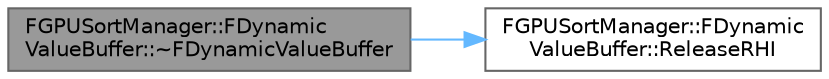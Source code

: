 digraph "FGPUSortManager::FDynamicValueBuffer::~FDynamicValueBuffer"
{
 // INTERACTIVE_SVG=YES
 // LATEX_PDF_SIZE
  bgcolor="transparent";
  edge [fontname=Helvetica,fontsize=10,labelfontname=Helvetica,labelfontsize=10];
  node [fontname=Helvetica,fontsize=10,shape=box,height=0.2,width=0.4];
  rankdir="LR";
  Node1 [id="Node000001",label="FGPUSortManager::FDynamic\lValueBuffer::~FDynamicValueBuffer",height=0.2,width=0.4,color="gray40", fillcolor="grey60", style="filled", fontcolor="black",tooltip=" "];
  Node1 -> Node2 [id="edge1_Node000001_Node000002",color="steelblue1",style="solid",tooltip=" "];
  Node2 [id="Node000002",label="FGPUSortManager::FDynamic\lValueBuffer::ReleaseRHI",height=0.2,width=0.4,color="grey40", fillcolor="white", style="filled",URL="$dd/d9e/structFGPUSortManager_1_1FDynamicValueBuffer.html#a10dc365fda1ce0bed2bebc81a467fe1d",tooltip="Release resources."];
}
